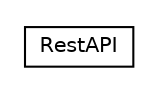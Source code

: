 #!/usr/local/bin/dot
#
# Class diagram 
# Generated by UMLGraph version R5_6-24-gf6e263 (http://www.umlgraph.org/)
#

digraph G {
	edge [fontname="Helvetica",fontsize=10,labelfontname="Helvetica",labelfontsize=10];
	node [fontname="Helvetica",fontsize=10,shape=plaintext];
	nodesep=0.25;
	ranksep=0.5;
	// org.unict.ing.pds.dhtdb.replicamanager.rest.RestAPI
	c505 [label=<<table title="org.unict.ing.pds.dhtdb.replicamanager.rest.RestAPI" border="0" cellborder="1" cellspacing="0" cellpadding="2" port="p" href="./RestAPI.html">
		<tr><td><table border="0" cellspacing="0" cellpadding="1">
<tr><td align="center" balign="center"> RestAPI </td></tr>
		</table></td></tr>
		</table>>, URL="./RestAPI.html", fontname="Helvetica", fontcolor="black", fontsize=10.0];
}

